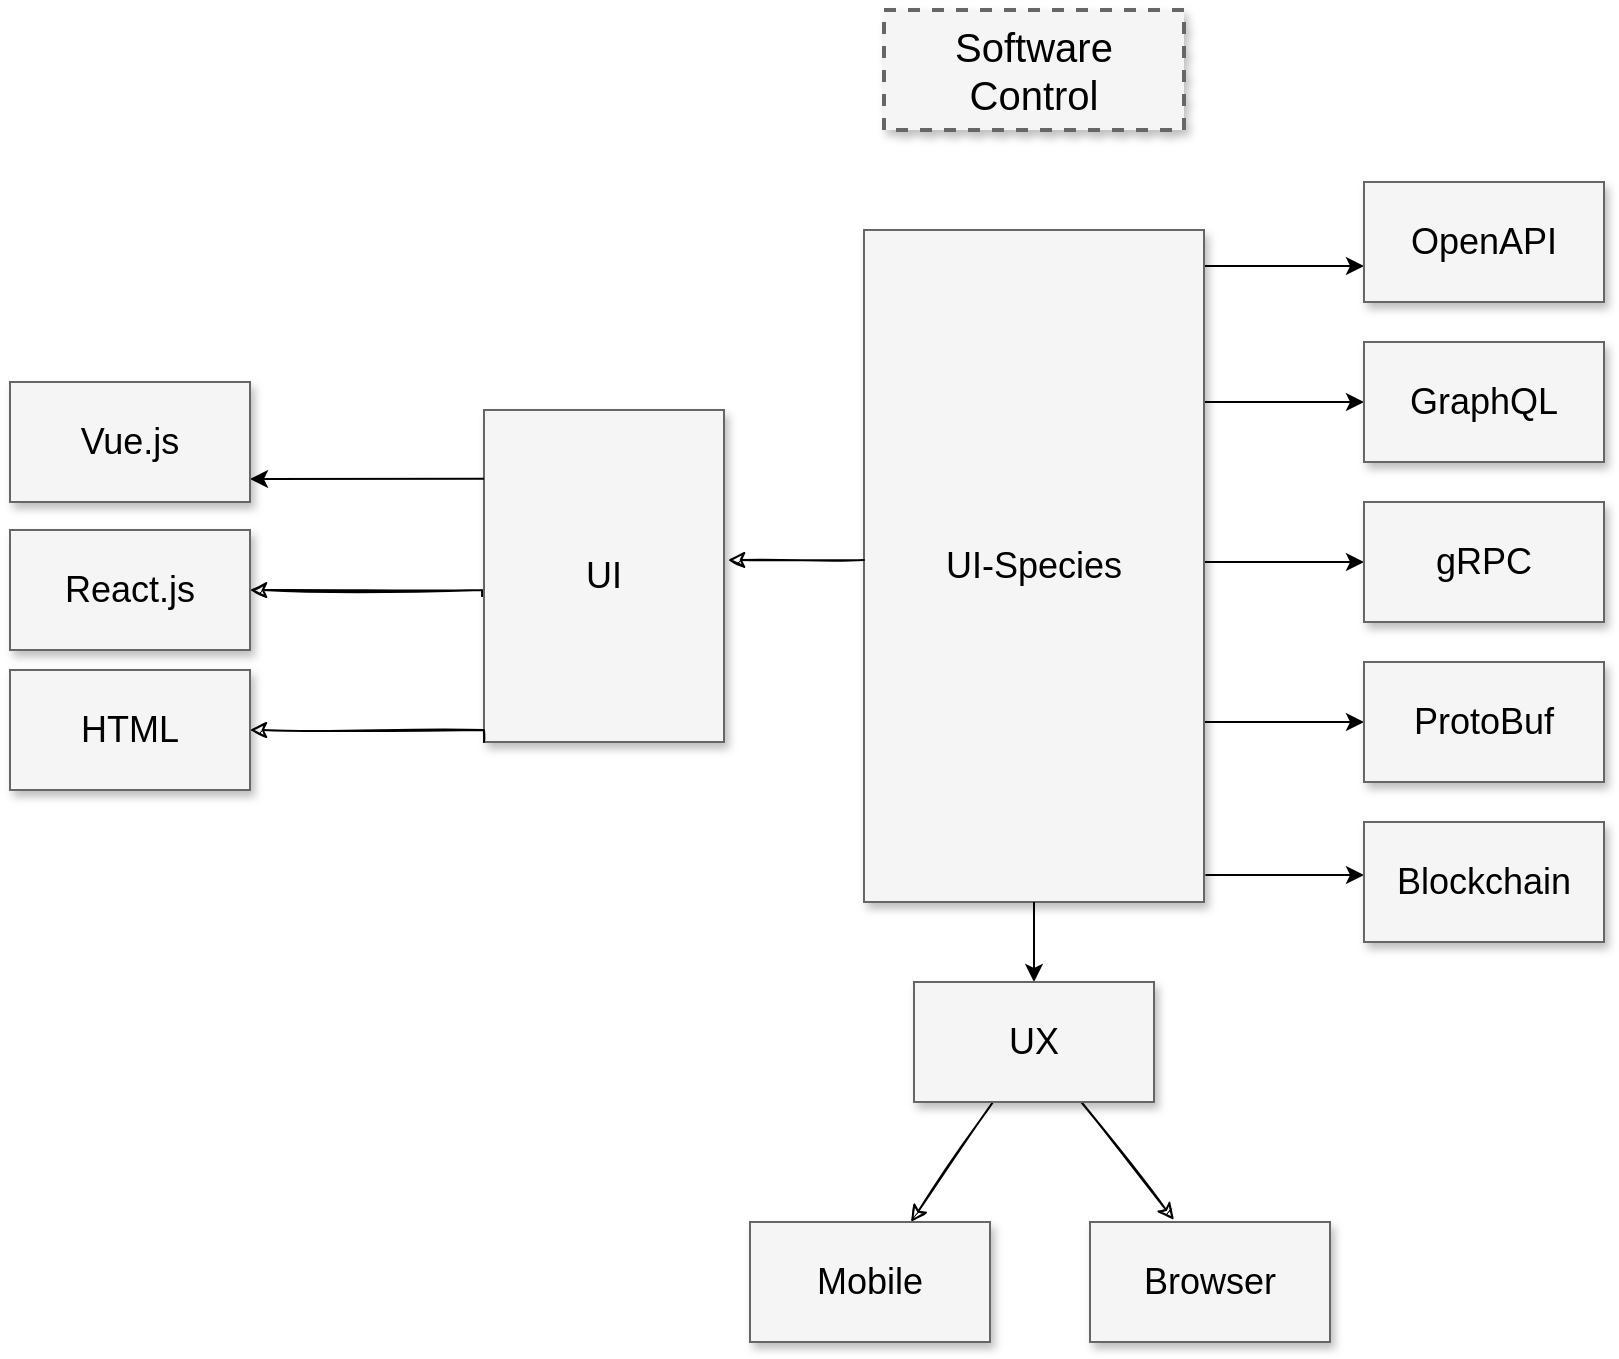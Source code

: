 <mxfile version="15.3.7" type="device"><diagram name="Page-1" id="90a13364-a465-7bf4-72fc-28e22215d7a0"><mxGraphModel dx="793" dy="693" grid="1" gridSize="10" guides="1" tooltips="1" connect="1" arrows="1" fold="1" page="1" pageScale="1.5" pageWidth="1169" pageHeight="826" background="none" math="0" shadow="0"><root><mxCell id="0" style=";html=1;"/><mxCell id="1" style=";html=1;" parent="0"/><mxCell id="3a17f1ce550125da-1" value="Software Control" style="whiteSpace=wrap;html=1;shadow=1;fontSize=20;fillColor=#f5f5f5;strokeColor=#666666;strokeWidth=2;dashed=1;" parent="1" vertex="1"><mxGeometry x="797" y="344" width="150" height="60" as="geometry"/></mxCell><mxCell id="3a17f1ce550125da-13" style="edgeStyle=elbowEdgeStyle;rounded=0;html=1;startArrow=none;startFill=0;jettySize=auto;orthogonalLoop=1;fontSize=18;elbow=vertical;" parent="1" source="3a17f1ce550125da-2" target="3a17f1ce550125da-4" edge="1"><mxGeometry relative="1" as="geometry"/></mxCell><mxCell id="3a17f1ce550125da-14" style="edgeStyle=elbowEdgeStyle;rounded=0;html=1;startArrow=none;startFill=0;jettySize=auto;orthogonalLoop=1;fontSize=18;elbow=vertical;" parent="1" source="3a17f1ce550125da-2" target="3a17f1ce550125da-5" edge="1"><mxGeometry relative="1" as="geometry"/></mxCell><mxCell id="3a17f1ce550125da-15" style="edgeStyle=elbowEdgeStyle;rounded=0;html=1;startArrow=none;startFill=0;jettySize=auto;orthogonalLoop=1;fontSize=18;elbow=vertical;" parent="1" source="3a17f1ce550125da-2" target="3a17f1ce550125da-6" edge="1"><mxGeometry relative="1" as="geometry"/></mxCell><mxCell id="3a17f1ce550125da-16" style="edgeStyle=elbowEdgeStyle;rounded=0;html=1;startArrow=none;startFill=0;jettySize=auto;orthogonalLoop=1;fontSize=18;elbow=vertical;" parent="1" source="3a17f1ce550125da-2" target="3a17f1ce550125da-7" edge="1"><mxGeometry relative="1" as="geometry"/></mxCell><mxCell id="3a17f1ce550125da-2" value="UI-Species" style="whiteSpace=wrap;html=1;shadow=1;fontSize=18;fillColor=#f5f5f5;strokeColor=#666666;" parent="1" vertex="1"><mxGeometry x="787" y="454" width="170" height="336" as="geometry"/></mxCell><mxCell id="3a17f1ce550125da-4" value="OpenAPI" style="whiteSpace=wrap;html=1;shadow=1;fontSize=18;fillColor=#f5f5f5;strokeColor=#666666;" parent="1" vertex="1"><mxGeometry x="1037" y="430" width="120" height="60" as="geometry"/></mxCell><mxCell id="3a17f1ce550125da-5" value="GraphQL" style="whiteSpace=wrap;html=1;shadow=1;fontSize=18;fillColor=#f5f5f5;strokeColor=#666666;" parent="1" vertex="1"><mxGeometry x="1037" y="510" width="120" height="60" as="geometry"/></mxCell><mxCell id="3a17f1ce550125da-6" value="gRPC" style="whiteSpace=wrap;html=1;shadow=1;fontSize=18;fillColor=#f5f5f5;strokeColor=#666666;" parent="1" vertex="1"><mxGeometry x="1037" y="590" width="120" height="60" as="geometry"/></mxCell><mxCell id="3a17f1ce550125da-7" value="ProtoBuf" style="whiteSpace=wrap;html=1;shadow=1;fontSize=18;fillColor=#f5f5f5;strokeColor=#666666;" parent="1" vertex="1"><mxGeometry x="1037" y="670" width="120" height="60" as="geometry"/></mxCell><mxCell id="3a17f1ce550125da-20" style="edgeStyle=elbowEdgeStyle;rounded=0;html=1;startArrow=none;startFill=0;jettySize=auto;orthogonalLoop=1;fontSize=18;elbow=vertical;sketch=1;strokeColor=default;entryX=1.017;entryY=0.453;entryDx=0;entryDy=0;entryPerimeter=0;" parent="1" source="3a17f1ce550125da-2" target="3a17f1ce550125da-8" edge="1"><mxGeometry relative="1" as="geometry"><Array as="points"/></mxGeometry></mxCell><mxCell id="nTyAu8s87F085GacszBd-5" style="edgeStyle=orthogonalEdgeStyle;rounded=0;sketch=1;orthogonalLoop=1;jettySize=auto;html=1;strokeColor=default;exitX=0;exitY=0.62;exitDx=0;exitDy=0;exitPerimeter=0;" edge="1" parent="1" source="3a17f1ce550125da-8" target="nTyAu8s87F085GacszBd-4"><mxGeometry relative="1" as="geometry"><Array as="points"><mxPoint x="596" y="637"/><mxPoint x="596" y="634"/></Array></mxGeometry></mxCell><mxCell id="3a17f1ce550125da-8" value="UI" style="whiteSpace=wrap;html=1;shadow=1;fontSize=18;fillColor=#f5f5f5;strokeColor=#666666;" parent="1" vertex="1"><mxGeometry x="597" y="544" width="120" height="166" as="geometry"/></mxCell><mxCell id="3a17f1ce550125da-21" style="edgeStyle=elbowEdgeStyle;rounded=0;html=1;startArrow=none;startFill=0;jettySize=auto;orthogonalLoop=1;fontSize=18;elbow=vertical;" parent="1" source="3a17f1ce550125da-2" target="3a17f1ce550125da-9" edge="1"><mxGeometry relative="1" as="geometry"/></mxCell><mxCell id="nTyAu8s87F085GacszBd-12" style="rounded=0;sketch=1;orthogonalLoop=1;jettySize=auto;html=1;strokeColor=default;" edge="1" parent="1" source="3a17f1ce550125da-9" target="nTyAu8s87F085GacszBd-8"><mxGeometry relative="1" as="geometry"/></mxCell><mxCell id="nTyAu8s87F085GacszBd-13" style="rounded=0;sketch=1;orthogonalLoop=1;jettySize=auto;html=1;entryX=0.35;entryY=-0.017;entryDx=0;entryDy=0;entryPerimeter=0;strokeColor=default;" edge="1" parent="1" source="3a17f1ce550125da-9" target="nTyAu8s87F085GacszBd-9"><mxGeometry relative="1" as="geometry"/></mxCell><mxCell id="3a17f1ce550125da-9" value="UX" style="whiteSpace=wrap;html=1;shadow=1;fontSize=18;fillColor=#f5f5f5;strokeColor=#666666;" parent="1" vertex="1"><mxGeometry x="812" y="830" width="120" height="60" as="geometry"/></mxCell><mxCell id="3a17f1ce550125da-18" style="edgeStyle=elbowEdgeStyle;rounded=0;html=1;startArrow=none;startFill=0;jettySize=auto;orthogonalLoop=1;fontSize=18;elbow=vertical;exitX=0;exitY=0.207;exitDx=0;exitDy=0;exitPerimeter=0;" parent="1" source="3a17f1ce550125da-8" target="3a17f1ce550125da-11" edge="1"><mxGeometry relative="1" as="geometry"/></mxCell><mxCell id="3a17f1ce550125da-11" value="Vue.js" style="whiteSpace=wrap;html=1;shadow=1;fontSize=18;fillColor=#f5f5f5;strokeColor=#666666;" parent="1" vertex="1"><mxGeometry x="360" y="530" width="120" height="60" as="geometry"/></mxCell><mxCell id="nTyAu8s87F085GacszBd-4" value="React.js" style="whiteSpace=wrap;html=1;shadow=1;fontSize=18;fillColor=#f5f5f5;strokeColor=#666666;" vertex="1" parent="1"><mxGeometry x="360" y="604" width="120" height="60" as="geometry"/></mxCell><mxCell id="nTyAu8s87F085GacszBd-7" style="edgeStyle=orthogonalEdgeStyle;rounded=0;sketch=1;orthogonalLoop=1;jettySize=auto;html=1;strokeColor=default;entryX=1;entryY=0.5;entryDx=0;entryDy=0;exitX=0;exitY=1;exitDx=0;exitDy=0;" edge="1" parent="1" source="3a17f1ce550125da-8" target="nTyAu8s87F085GacszBd-6"><mxGeometry relative="1" as="geometry"><mxPoint x="590" y="704" as="sourcePoint"/><Array as="points"><mxPoint x="597" y="704"/></Array></mxGeometry></mxCell><mxCell id="nTyAu8s87F085GacszBd-6" value="HTML" style="whiteSpace=wrap;html=1;shadow=1;fontSize=18;fillColor=#f5f5f5;strokeColor=#666666;" vertex="1" parent="1"><mxGeometry x="360" y="674" width="120" height="60" as="geometry"/></mxCell><mxCell id="nTyAu8s87F085GacszBd-8" value="Mobile" style="whiteSpace=wrap;html=1;shadow=1;fontSize=18;fillColor=#f5f5f5;strokeColor=#666666;" vertex="1" parent="1"><mxGeometry x="730" y="950" width="120" height="60" as="geometry"/></mxCell><mxCell id="nTyAu8s87F085GacszBd-9" value="Browser" style="whiteSpace=wrap;html=1;shadow=1;fontSize=18;fillColor=#f5f5f5;strokeColor=#666666;" vertex="1" parent="1"><mxGeometry x="900" y="950" width="120" height="60" as="geometry"/></mxCell><mxCell id="nTyAu8s87F085GacszBd-10" style="edgeStyle=elbowEdgeStyle;rounded=0;html=1;startArrow=none;startFill=0;jettySize=auto;orthogonalLoop=1;fontSize=18;elbow=vertical;exitX=1.004;exitY=0.96;exitDx=0;exitDy=0;exitPerimeter=0;" edge="1" parent="1" target="nTyAu8s87F085GacszBd-11" source="3a17f1ce550125da-2"><mxGeometry relative="1" as="geometry"><mxPoint x="957" y="760" as="sourcePoint"/></mxGeometry></mxCell><mxCell id="nTyAu8s87F085GacszBd-11" value="Blockchain" style="whiteSpace=wrap;html=1;shadow=1;fontSize=18;fillColor=#f5f5f5;strokeColor=#666666;" vertex="1" parent="1"><mxGeometry x="1037" y="750" width="120" height="60" as="geometry"/></mxCell></root></mxGraphModel></diagram></mxfile>